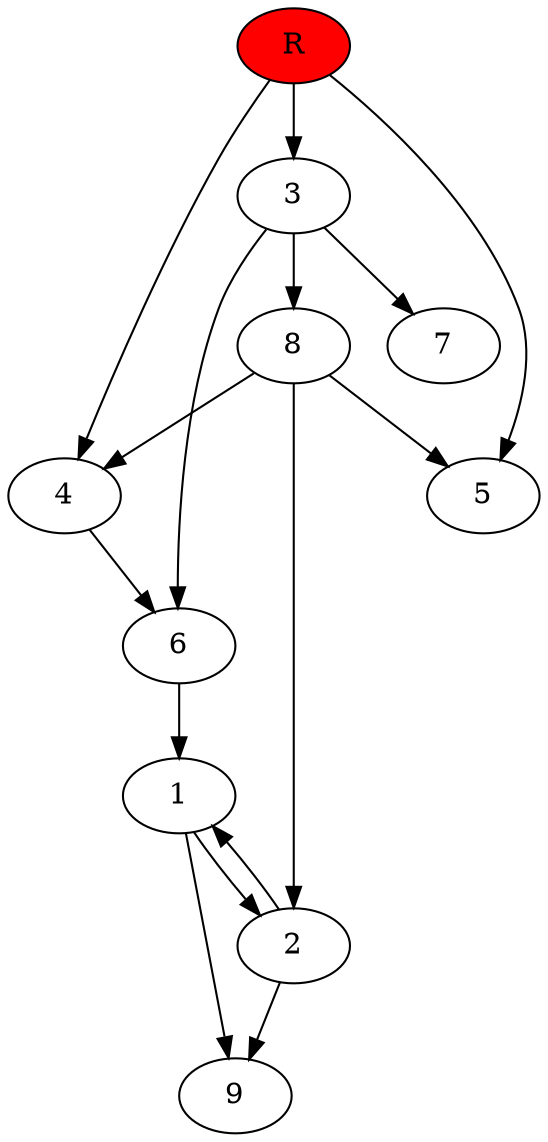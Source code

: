 digraph prb38575 {
	1
	2
	3
	4
	5
	6
	7
	8
	R [fillcolor="#ff0000" style=filled]
	1 -> 2
	1 -> 9
	2 -> 1
	2 -> 9
	3 -> 6
	3 -> 7
	3 -> 8
	4 -> 6
	6 -> 1
	8 -> 2
	8 -> 4
	8 -> 5
	R -> 3
	R -> 4
	R -> 5
}
